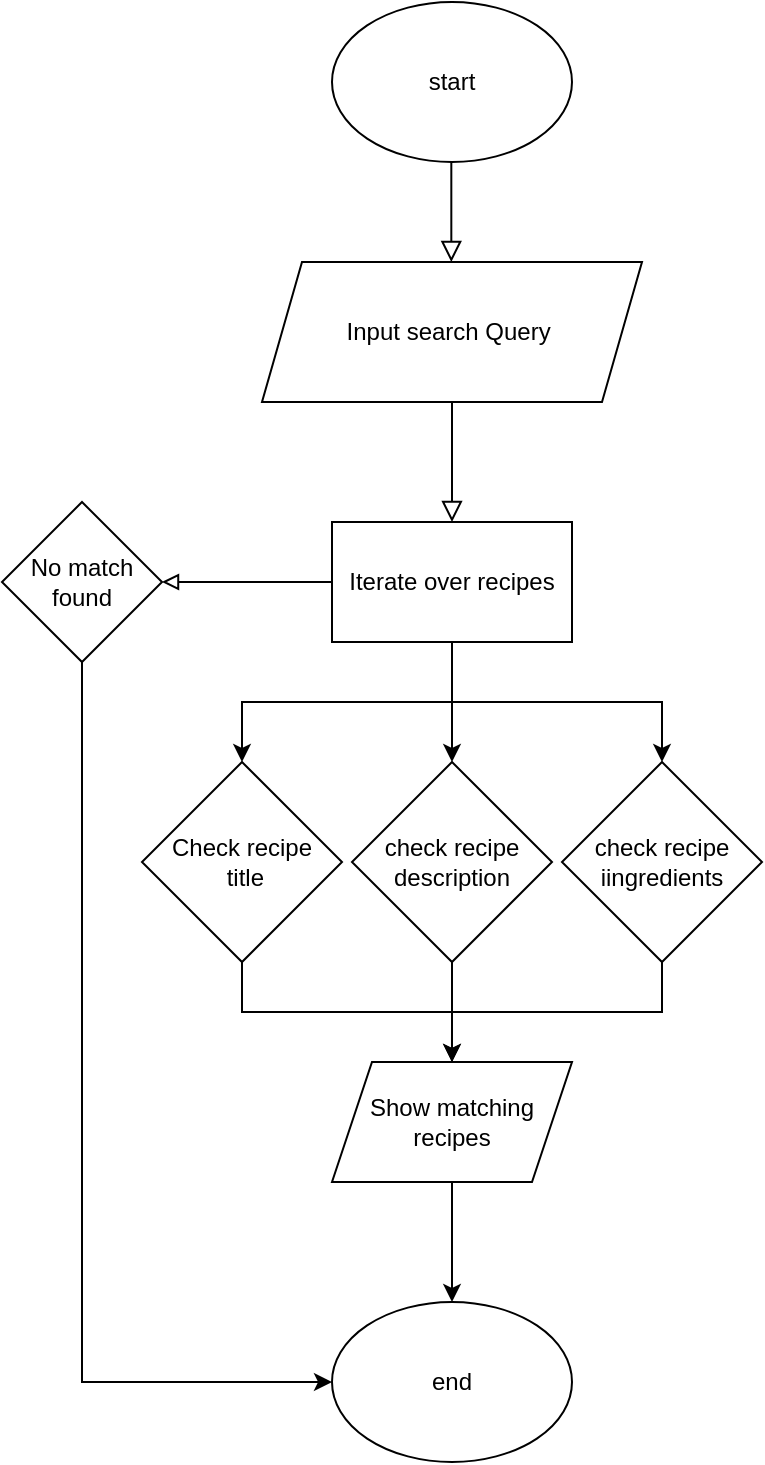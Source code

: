 <mxfile version="22.1.15" type="github">
  <diagram id="C5RBs43oDa-KdzZeNtuy" name="Page-1">
    <mxGraphModel dx="1256" dy="860" grid="1" gridSize="10" guides="1" tooltips="1" connect="1" arrows="1" fold="1" page="1" pageScale="1" pageWidth="827" pageHeight="1169" math="0" shadow="0">
      <root>
        <mxCell id="WIyWlLk6GJQsqaUBKTNV-0" />
        <mxCell id="WIyWlLk6GJQsqaUBKTNV-1" parent="WIyWlLk6GJQsqaUBKTNV-0" />
        <mxCell id="WIyWlLk6GJQsqaUBKTNV-2" value="" style="rounded=0;html=1;jettySize=auto;orthogonalLoop=1;fontSize=11;endArrow=block;endFill=0;endSize=8;strokeWidth=1;shadow=0;labelBackgroundColor=none;edgeStyle=orthogonalEdgeStyle;" parent="WIyWlLk6GJQsqaUBKTNV-1" edge="1">
          <mxGeometry relative="1" as="geometry">
            <mxPoint x="224.66" y="120.0" as="sourcePoint" />
            <mxPoint x="224.66" y="170.0" as="targetPoint" />
          </mxGeometry>
        </mxCell>
        <mxCell id="V8QeuojSEptCCsuqhcsX-1" value="start" style="ellipse;whiteSpace=wrap;html=1;" vertex="1" parent="WIyWlLk6GJQsqaUBKTNV-1">
          <mxGeometry x="165" y="40" width="120" height="80" as="geometry" />
        </mxCell>
        <mxCell id="V8QeuojSEptCCsuqhcsX-11" value="" style="edgeStyle=orthogonalEdgeStyle;rounded=0;orthogonalLoop=1;jettySize=auto;html=1;endArrow=block;endFill=0;endSize=8;" edge="1" parent="WIyWlLk6GJQsqaUBKTNV-1" source="V8QeuojSEptCCsuqhcsX-2" target="V8QeuojSEptCCsuqhcsX-3">
          <mxGeometry relative="1" as="geometry" />
        </mxCell>
        <mxCell id="V8QeuojSEptCCsuqhcsX-2" value="Input search Query&amp;nbsp;" style="shape=parallelogram;perimeter=parallelogramPerimeter;whiteSpace=wrap;html=1;fixedSize=1;" vertex="1" parent="WIyWlLk6GJQsqaUBKTNV-1">
          <mxGeometry x="130" y="170" width="190" height="70" as="geometry" />
        </mxCell>
        <mxCell id="V8QeuojSEptCCsuqhcsX-14" style="edgeStyle=orthogonalEdgeStyle;rounded=0;orthogonalLoop=1;jettySize=auto;html=1;exitX=0;exitY=0.5;exitDx=0;exitDy=0;endArrow=block;endFill=0;" edge="1" parent="WIyWlLk6GJQsqaUBKTNV-1" source="V8QeuojSEptCCsuqhcsX-3" target="V8QeuojSEptCCsuqhcsX-15">
          <mxGeometry relative="1" as="geometry">
            <mxPoint x="120" y="330.069" as="targetPoint" />
          </mxGeometry>
        </mxCell>
        <mxCell id="V8QeuojSEptCCsuqhcsX-24" style="edgeStyle=orthogonalEdgeStyle;rounded=0;orthogonalLoop=1;jettySize=auto;html=1;exitX=0.5;exitY=1;exitDx=0;exitDy=0;entryX=0.5;entryY=0;entryDx=0;entryDy=0;" edge="1" parent="WIyWlLk6GJQsqaUBKTNV-1" source="V8QeuojSEptCCsuqhcsX-3" target="V8QeuojSEptCCsuqhcsX-21">
          <mxGeometry relative="1" as="geometry" />
        </mxCell>
        <mxCell id="V8QeuojSEptCCsuqhcsX-25" style="edgeStyle=orthogonalEdgeStyle;rounded=0;orthogonalLoop=1;jettySize=auto;html=1;exitX=0.5;exitY=1;exitDx=0;exitDy=0;entryX=0.5;entryY=0;entryDx=0;entryDy=0;" edge="1" parent="WIyWlLk6GJQsqaUBKTNV-1" source="V8QeuojSEptCCsuqhcsX-3" target="V8QeuojSEptCCsuqhcsX-19">
          <mxGeometry relative="1" as="geometry" />
        </mxCell>
        <mxCell id="V8QeuojSEptCCsuqhcsX-26" style="edgeStyle=orthogonalEdgeStyle;rounded=0;orthogonalLoop=1;jettySize=auto;html=1;exitX=0.5;exitY=1;exitDx=0;exitDy=0;entryX=0.5;entryY=0;entryDx=0;entryDy=0;" edge="1" parent="WIyWlLk6GJQsqaUBKTNV-1" source="V8QeuojSEptCCsuqhcsX-3" target="V8QeuojSEptCCsuqhcsX-20">
          <mxGeometry relative="1" as="geometry" />
        </mxCell>
        <mxCell id="V8QeuojSEptCCsuqhcsX-3" value="Iterate over recipes" style="rounded=0;whiteSpace=wrap;html=1;" vertex="1" parent="WIyWlLk6GJQsqaUBKTNV-1">
          <mxGeometry x="165" y="300" width="120" height="60" as="geometry" />
        </mxCell>
        <mxCell id="V8QeuojSEptCCsuqhcsX-33" style="edgeStyle=orthogonalEdgeStyle;rounded=0;orthogonalLoop=1;jettySize=auto;html=1;exitX=0.5;exitY=1;exitDx=0;exitDy=0;entryX=0;entryY=0.5;entryDx=0;entryDy=0;" edge="1" parent="WIyWlLk6GJQsqaUBKTNV-1" source="V8QeuojSEptCCsuqhcsX-15" target="V8QeuojSEptCCsuqhcsX-31">
          <mxGeometry relative="1" as="geometry">
            <mxPoint x="40" y="740" as="targetPoint" />
          </mxGeometry>
        </mxCell>
        <mxCell id="V8QeuojSEptCCsuqhcsX-15" value="No match found" style="rhombus;whiteSpace=wrap;html=1;" vertex="1" parent="WIyWlLk6GJQsqaUBKTNV-1">
          <mxGeometry y="289.999" width="80" height="80" as="geometry" />
        </mxCell>
        <mxCell id="V8QeuojSEptCCsuqhcsX-28" style="edgeStyle=orthogonalEdgeStyle;rounded=0;orthogonalLoop=1;jettySize=auto;html=1;exitX=0.5;exitY=1;exitDx=0;exitDy=0;entryX=0.5;entryY=0;entryDx=0;entryDy=0;" edge="1" parent="WIyWlLk6GJQsqaUBKTNV-1" source="V8QeuojSEptCCsuqhcsX-19" target="V8QeuojSEptCCsuqhcsX-27">
          <mxGeometry relative="1" as="geometry" />
        </mxCell>
        <mxCell id="V8QeuojSEptCCsuqhcsX-19" value="Check recipe&lt;br&gt;&amp;nbsp;title" style="rhombus;whiteSpace=wrap;html=1;aspect=fixed;" vertex="1" parent="WIyWlLk6GJQsqaUBKTNV-1">
          <mxGeometry x="70" y="420" width="100" height="100" as="geometry" />
        </mxCell>
        <mxCell id="V8QeuojSEptCCsuqhcsX-29" style="edgeStyle=orthogonalEdgeStyle;rounded=0;orthogonalLoop=1;jettySize=auto;html=1;exitX=0.5;exitY=1;exitDx=0;exitDy=0;" edge="1" parent="WIyWlLk6GJQsqaUBKTNV-1" source="V8QeuojSEptCCsuqhcsX-20">
          <mxGeometry relative="1" as="geometry">
            <mxPoint x="224.966" y="580" as="targetPoint" />
          </mxGeometry>
        </mxCell>
        <mxCell id="V8QeuojSEptCCsuqhcsX-20" value="check recipe description" style="rhombus;whiteSpace=wrap;html=1;aspect=fixed;" vertex="1" parent="WIyWlLk6GJQsqaUBKTNV-1">
          <mxGeometry x="175" y="420" width="100" height="100" as="geometry" />
        </mxCell>
        <mxCell id="V8QeuojSEptCCsuqhcsX-30" style="edgeStyle=orthogonalEdgeStyle;rounded=0;orthogonalLoop=1;jettySize=auto;html=1;exitX=0.5;exitY=1;exitDx=0;exitDy=0;entryX=0.5;entryY=0;entryDx=0;entryDy=0;" edge="1" parent="WIyWlLk6GJQsqaUBKTNV-1" source="V8QeuojSEptCCsuqhcsX-21" target="V8QeuojSEptCCsuqhcsX-27">
          <mxGeometry relative="1" as="geometry" />
        </mxCell>
        <mxCell id="V8QeuojSEptCCsuqhcsX-21" value="check recipe iingredients" style="rhombus;whiteSpace=wrap;html=1;aspect=fixed;" vertex="1" parent="WIyWlLk6GJQsqaUBKTNV-1">
          <mxGeometry x="280" y="420" width="100" height="100" as="geometry" />
        </mxCell>
        <mxCell id="V8QeuojSEptCCsuqhcsX-32" style="edgeStyle=orthogonalEdgeStyle;rounded=0;orthogonalLoop=1;jettySize=auto;html=1;exitX=0.5;exitY=1;exitDx=0;exitDy=0;entryX=0.5;entryY=0;entryDx=0;entryDy=0;" edge="1" parent="WIyWlLk6GJQsqaUBKTNV-1" source="V8QeuojSEptCCsuqhcsX-27" target="V8QeuojSEptCCsuqhcsX-31">
          <mxGeometry relative="1" as="geometry" />
        </mxCell>
        <mxCell id="V8QeuojSEptCCsuqhcsX-27" value="Show matching recipes" style="shape=parallelogram;perimeter=parallelogramPerimeter;whiteSpace=wrap;html=1;fixedSize=1;" vertex="1" parent="WIyWlLk6GJQsqaUBKTNV-1">
          <mxGeometry x="165" y="570" width="120" height="60" as="geometry" />
        </mxCell>
        <mxCell id="V8QeuojSEptCCsuqhcsX-31" value="end" style="ellipse;whiteSpace=wrap;html=1;" vertex="1" parent="WIyWlLk6GJQsqaUBKTNV-1">
          <mxGeometry x="165" y="690" width="120" height="80" as="geometry" />
        </mxCell>
      </root>
    </mxGraphModel>
  </diagram>
</mxfile>
